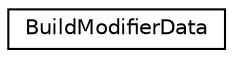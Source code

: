 digraph G
{
  edge [fontname="Helvetica",fontsize="10",labelfontname="Helvetica",labelfontsize="10"];
  node [fontname="Helvetica",fontsize="10",shape=record];
  rankdir=LR;
  Node1 [label="BuildModifierData",height=0.2,width=0.4,color="black", fillcolor="white", style="filled",URL="$dd/d95/structBuildModifierData.html"];
}
